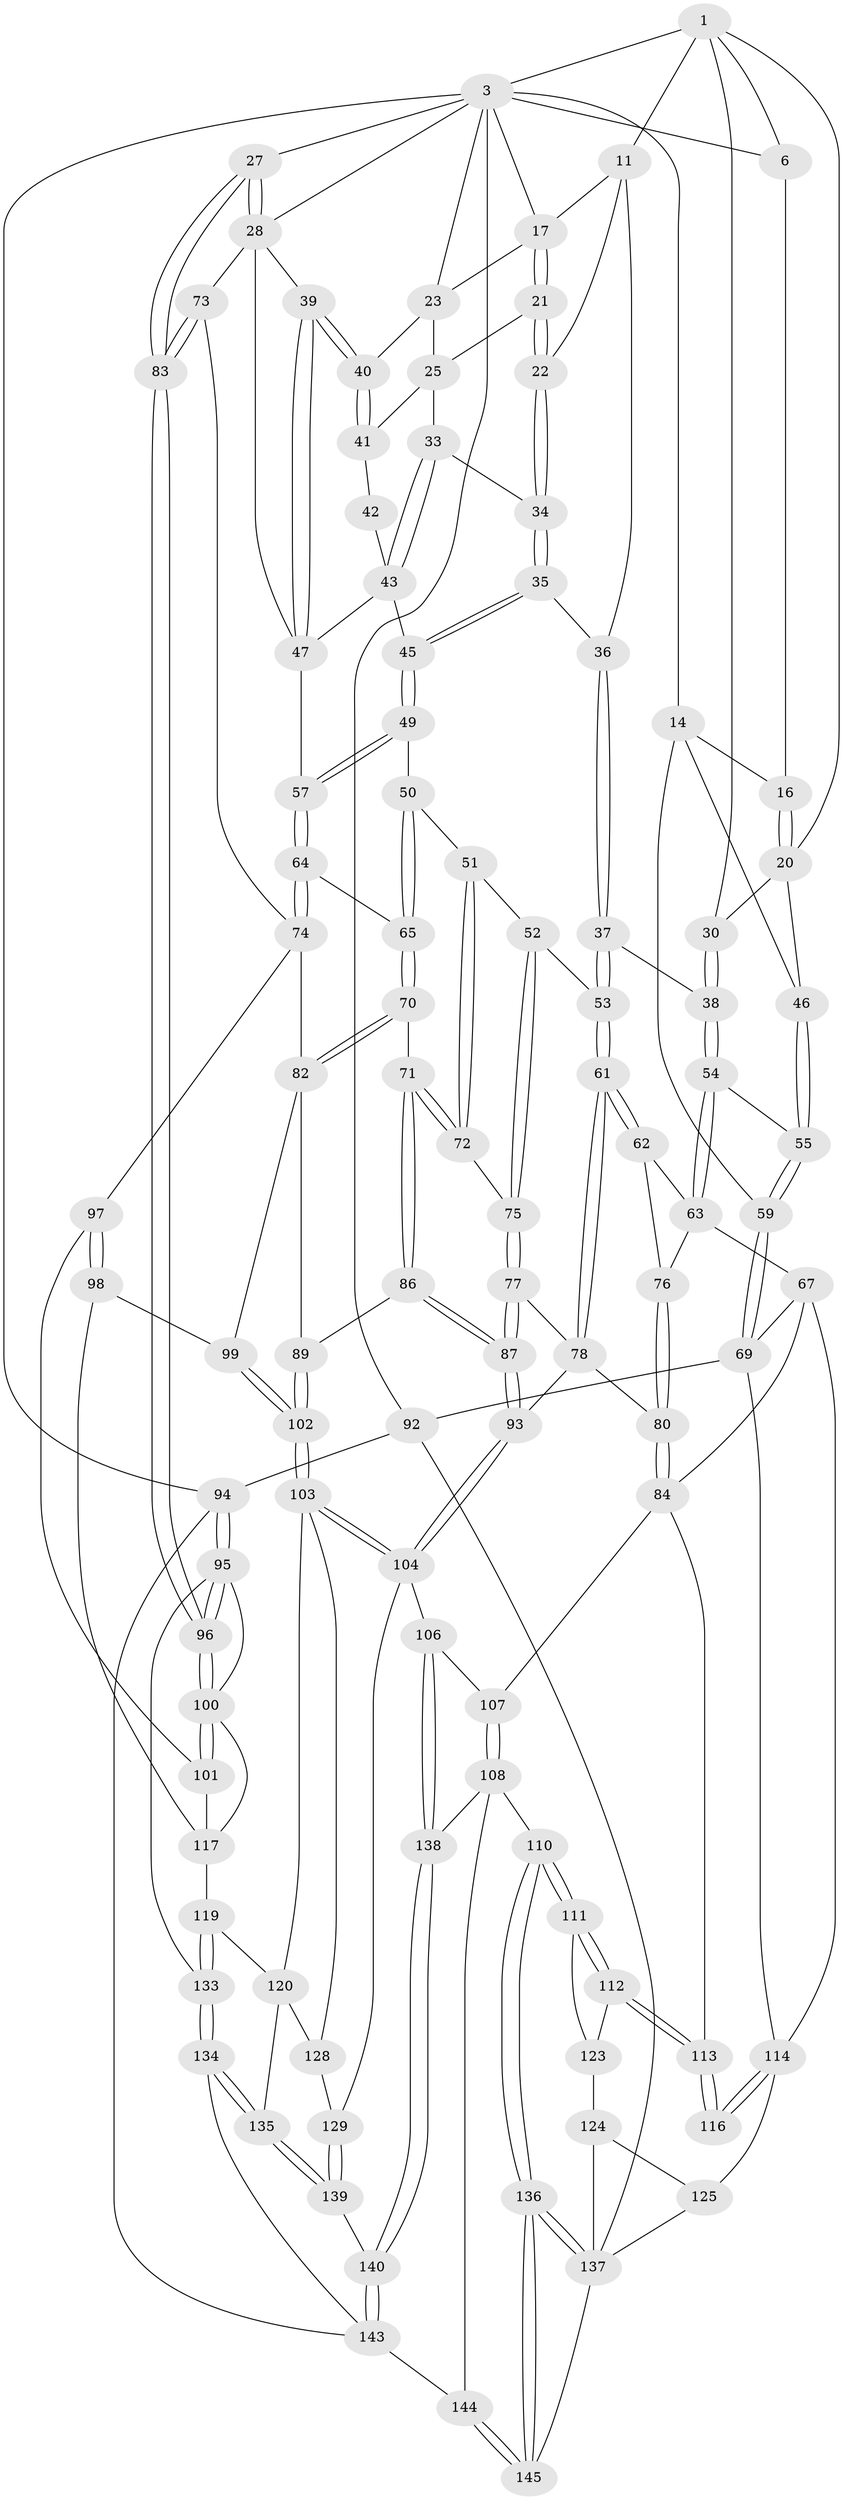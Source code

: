 // original degree distribution, {3: 0.02054794520547945, 4: 0.22602739726027396, 5: 0.5273972602739726, 6: 0.22602739726027396}
// Generated by graph-tools (version 1.1) at 2025/21/03/04/25 18:21:41]
// undirected, 102 vertices, 241 edges
graph export_dot {
graph [start="1"]
  node [color=gray90,style=filled];
  1 [pos="+0.4397232747701795+0",super="+2+7"];
  3 [pos="+1+0",super="+4+19"];
  6 [pos="+0.25612719783796756+0",super="+10"];
  11 [pos="+0.5729761601597603+0",super="+12"];
  14 [pos="+0+0.16986277703619182",super="+15"];
  16 [pos="+0.13502892563380572+0.13818090843074488"];
  17 [pos="+0.6445810108697196+0.07552833669339158",super="+18"];
  20 [pos="+0.24755478854122842+0.12343738177428654",super="+31"];
  21 [pos="+0.6447949485842415+0.0818193927057332"];
  22 [pos="+0.5783331582594745+0.14893154347160045"];
  23 [pos="+0.7252628264453925+0.1416029135903487",super="+24"];
  25 [pos="+0.6820338556225424+0.13082801847912506",super="+32"];
  27 [pos="+1+0.25903692567761416"];
  28 [pos="+1+0.29515231394691327",super="+58+29"];
  30 [pos="+0.3690632810279402+0.18016806611163996"];
  33 [pos="+0.5918663871585629+0.16690589143170767"];
  34 [pos="+0.5795220475712878+0.16334816950709574"];
  35 [pos="+0.5622331187588909+0.19400862128001914"];
  36 [pos="+0.5148832947837264+0.20758123450849345"];
  37 [pos="+0.44107373182528015+0.3062822812946847"];
  38 [pos="+0.3740377053387182+0.24863612728457046"];
  39 [pos="+0.7671074231888316+0.2655186411369168"];
  40 [pos="+0.7206902530901032+0.2012724820628595"];
  41 [pos="+0.6586782720145097+0.2114113273202165"];
  42 [pos="+0.6492540256105274+0.22238186274527774"];
  43 [pos="+0.6425060762650403+0.22803224078309745",super="+44"];
  45 [pos="+0.6062250195388574+0.26616924830857974"];
  46 [pos="+0.09105493621943085+0.22734181882576537"];
  47 [pos="+0.7633744983696267+0.28843331135045014",super="+56"];
  49 [pos="+0.5975901390608636+0.3119616081079812"];
  50 [pos="+0.5659970186368452+0.33961321339573936"];
  51 [pos="+0.5609684550467177+0.3410410663994787"];
  52 [pos="+0.515717000829794+0.34447435152881195"];
  53 [pos="+0.45442195233148547+0.3359295575186745"];
  54 [pos="+0.20675855471405283+0.306813208212466"];
  55 [pos="+0.1043469229464908+0.24345611977033574"];
  57 [pos="+0.7574276877887055+0.33034445465856177"];
  59 [pos="+0.08245916908214684+0.43141041642548084",super="+60"];
  61 [pos="+0.4316352191857833+0.38189322667796954"];
  62 [pos="+0.3622876820191457+0.40080100708376565"];
  63 [pos="+0.22343459938294774+0.3537413717970545",super="+66"];
  64 [pos="+0.6951533118322696+0.429480816019415"];
  65 [pos="+0.6745256935818477+0.44154997274083735"];
  67 [pos="+0.18143495774449225+0.5642521538176317",super="+68"];
  69 [pos="+0.08479813933903851+0.5411200769273263",super="+90"];
  70 [pos="+0.6670743756737293+0.4554178433780395"];
  71 [pos="+0.6076923430826858+0.499237329778393"];
  72 [pos="+0.5965106116509797+0.4934112380819885"];
  73 [pos="+0.8742982458554395+0.47911667139979464"];
  74 [pos="+0.8379827132137863+0.5310870095746876",super="+81"];
  75 [pos="+0.5553542259843928+0.4850508005561165"];
  76 [pos="+0.32631854038076763+0.44579567719677804"];
  77 [pos="+0.4537624812748176+0.5094917480566329"];
  78 [pos="+0.445313659379287+0.5090027431677471",super="+79"];
  80 [pos="+0.36635176373235145+0.5849863298525512"];
  82 [pos="+0.732139335033725+0.5601627089539166",super="+88"];
  83 [pos="+1+0.632496106995987"];
  84 [pos="+0.36274323041372275+0.5873945930054695",super="+85"];
  86 [pos="+0.612140673144026+0.588303161775168"];
  87 [pos="+0.5966550730815547+0.6011164286519868"];
  89 [pos="+0.6585802643324733+0.5962774384510515"];
  92 [pos="+0+1"];
  93 [pos="+0.5482086754333605+0.6787983879153302"];
  94 [pos="+1+1"];
  95 [pos="+1+0.8318486725709686",super="+132"];
  96 [pos="+1+0.7341522910950978"];
  97 [pos="+0.8664321448908517+0.6517392656756567"];
  98 [pos="+0.823705058552196+0.6917088898283156"];
  99 [pos="+0.7645956777702245+0.69869983040875"];
  100 [pos="+1+0.7344720659800276",super="+130"];
  101 [pos="+0.9169986440979139+0.6666118650426045"];
  102 [pos="+0.708512663024921+0.723231461313394"];
  103 [pos="+0.6746537669655509+0.7594546648228688",super="+121"];
  104 [pos="+0.5521867614235219+0.7456883368962006",super="+105"];
  106 [pos="+0.4950838066079534+0.7931056687911111"];
  107 [pos="+0.38997472779074555+0.6345236744152402"];
  108 [pos="+0.43332086946972226+0.8271287909901364",super="+109"];
  110 [pos="+0.3322657575569263+0.8266701788458992"];
  111 [pos="+0.28108462719672134+0.7758779023550209"];
  112 [pos="+0.2796638893798477+0.7704413080045392",super="+122"];
  113 [pos="+0.26895482459011566+0.719938656938117"];
  114 [pos="+0.06913718577457317+0.7352700614931169",super="+115"];
  116 [pos="+0.0823497403163481+0.7419385310514087"];
  117 [pos="+0.8830603185702823+0.829241131354727",super="+118"];
  119 [pos="+0.827111499258566+0.8227839336611572"];
  120 [pos="+0.7883377848096517+0.8315726195458523",super="+131"];
  123 [pos="+0.12291509572202682+0.7984839557806933",super="+126"];
  124 [pos="+0.1170128760600908+0.8159127658785843",super="+127"];
  125 [pos="+0.01698763748672412+0.839805590013323"];
  128 [pos="+0.6820120952120411+0.8495022617686149"];
  129 [pos="+0.6377003437013263+0.8946628269376379"];
  133 [pos="+0.8359778720662183+1"];
  134 [pos="+0.7912169805564925+1"];
  135 [pos="+0.7552477858478366+1"];
  136 [pos="+0.2109771299910768+0.9624254026358562"];
  137 [pos="+0.13516433358968855+0.9051767921622935",super="+141"];
  138 [pos="+0.47269983234023366+0.8180711216756302"];
  139 [pos="+0.6305758053687746+0.9152955672100981"];
  140 [pos="+0.5436015710788766+0.9289079269600027"];
  143 [pos="+0.5043496414274155+1",super="+146"];
  144 [pos="+0.3802659619857867+1"];
  145 [pos="+0.2649121238939597+1"];
  1 -- 3;
  1 -- 11 [weight=2];
  1 -- 20;
  1 -- 30;
  1 -- 6;
  3 -- 6;
  3 -- 94;
  3 -- 27;
  3 -- 92;
  3 -- 14;
  3 -- 17;
  3 -- 28;
  3 -- 23;
  6 -- 16;
  11 -- 17;
  11 -- 36;
  11 -- 22;
  14 -- 59;
  14 -- 16;
  14 -- 46;
  16 -- 20;
  16 -- 20;
  17 -- 21;
  17 -- 21;
  17 -- 23;
  20 -- 46;
  20 -- 30;
  21 -- 22;
  21 -- 22;
  21 -- 25;
  22 -- 34;
  22 -- 34;
  23 -- 40;
  23 -- 25;
  25 -- 41;
  25 -- 33;
  27 -- 28;
  27 -- 28;
  27 -- 83;
  27 -- 83;
  28 -- 73;
  28 -- 39;
  28 -- 47;
  30 -- 38;
  30 -- 38;
  33 -- 34;
  33 -- 43;
  33 -- 43;
  34 -- 35;
  34 -- 35;
  35 -- 36;
  35 -- 45;
  35 -- 45;
  36 -- 37;
  36 -- 37;
  37 -- 38;
  37 -- 53;
  37 -- 53;
  38 -- 54;
  38 -- 54;
  39 -- 40;
  39 -- 40;
  39 -- 47;
  39 -- 47;
  40 -- 41;
  40 -- 41;
  41 -- 42;
  42 -- 43 [weight=2];
  43 -- 45;
  43 -- 47;
  45 -- 49;
  45 -- 49;
  46 -- 55;
  46 -- 55;
  47 -- 57;
  49 -- 50;
  49 -- 57;
  49 -- 57;
  50 -- 51;
  50 -- 65;
  50 -- 65;
  51 -- 52;
  51 -- 72;
  51 -- 72;
  52 -- 53;
  52 -- 75;
  52 -- 75;
  53 -- 61;
  53 -- 61;
  54 -- 55;
  54 -- 63;
  54 -- 63;
  55 -- 59;
  55 -- 59;
  57 -- 64;
  57 -- 64;
  59 -- 69 [weight=2];
  59 -- 69;
  61 -- 62;
  61 -- 62;
  61 -- 78;
  61 -- 78;
  62 -- 63;
  62 -- 76;
  63 -- 67;
  63 -- 76;
  64 -- 65;
  64 -- 74;
  64 -- 74;
  65 -- 70;
  65 -- 70;
  67 -- 84;
  67 -- 114;
  67 -- 69;
  69 -- 92;
  69 -- 114;
  70 -- 71;
  70 -- 82;
  70 -- 82;
  71 -- 72;
  71 -- 72;
  71 -- 86;
  71 -- 86;
  72 -- 75;
  73 -- 74;
  73 -- 83;
  73 -- 83;
  74 -- 97;
  74 -- 82;
  75 -- 77;
  75 -- 77;
  76 -- 80;
  76 -- 80;
  77 -- 78;
  77 -- 87;
  77 -- 87;
  78 -- 80;
  78 -- 93;
  80 -- 84;
  80 -- 84;
  82 -- 89;
  82 -- 99;
  83 -- 96;
  83 -- 96;
  84 -- 107;
  84 -- 113;
  86 -- 87;
  86 -- 87;
  86 -- 89;
  87 -- 93;
  87 -- 93;
  89 -- 102;
  89 -- 102;
  92 -- 94;
  92 -- 137;
  93 -- 104;
  93 -- 104;
  94 -- 95;
  94 -- 95;
  94 -- 143;
  95 -- 96;
  95 -- 96;
  95 -- 100;
  95 -- 133;
  96 -- 100;
  96 -- 100;
  97 -- 98;
  97 -- 98;
  97 -- 101;
  98 -- 99;
  98 -- 117;
  99 -- 102;
  99 -- 102;
  100 -- 101;
  100 -- 101;
  100 -- 117;
  101 -- 117;
  102 -- 103;
  102 -- 103;
  103 -- 104;
  103 -- 104;
  103 -- 120;
  103 -- 128;
  104 -- 129;
  104 -- 106;
  106 -- 107;
  106 -- 138;
  106 -- 138;
  107 -- 108;
  107 -- 108;
  108 -- 138;
  108 -- 144;
  108 -- 110;
  110 -- 111;
  110 -- 111;
  110 -- 136;
  110 -- 136;
  111 -- 112;
  111 -- 112;
  111 -- 123;
  112 -- 113;
  112 -- 113;
  112 -- 123;
  113 -- 116;
  113 -- 116;
  114 -- 116;
  114 -- 116;
  114 -- 125;
  117 -- 119;
  119 -- 120;
  119 -- 133;
  119 -- 133;
  120 -- 128;
  120 -- 135;
  123 -- 124 [weight=2];
  124 -- 125;
  124 -- 137;
  125 -- 137;
  128 -- 129;
  129 -- 139;
  129 -- 139;
  133 -- 134;
  133 -- 134;
  134 -- 135;
  134 -- 135;
  134 -- 143;
  135 -- 139;
  135 -- 139;
  136 -- 137;
  136 -- 137;
  136 -- 145;
  136 -- 145;
  137 -- 145;
  138 -- 140;
  138 -- 140;
  139 -- 140;
  140 -- 143;
  140 -- 143;
  143 -- 144;
  144 -- 145;
  144 -- 145;
}
